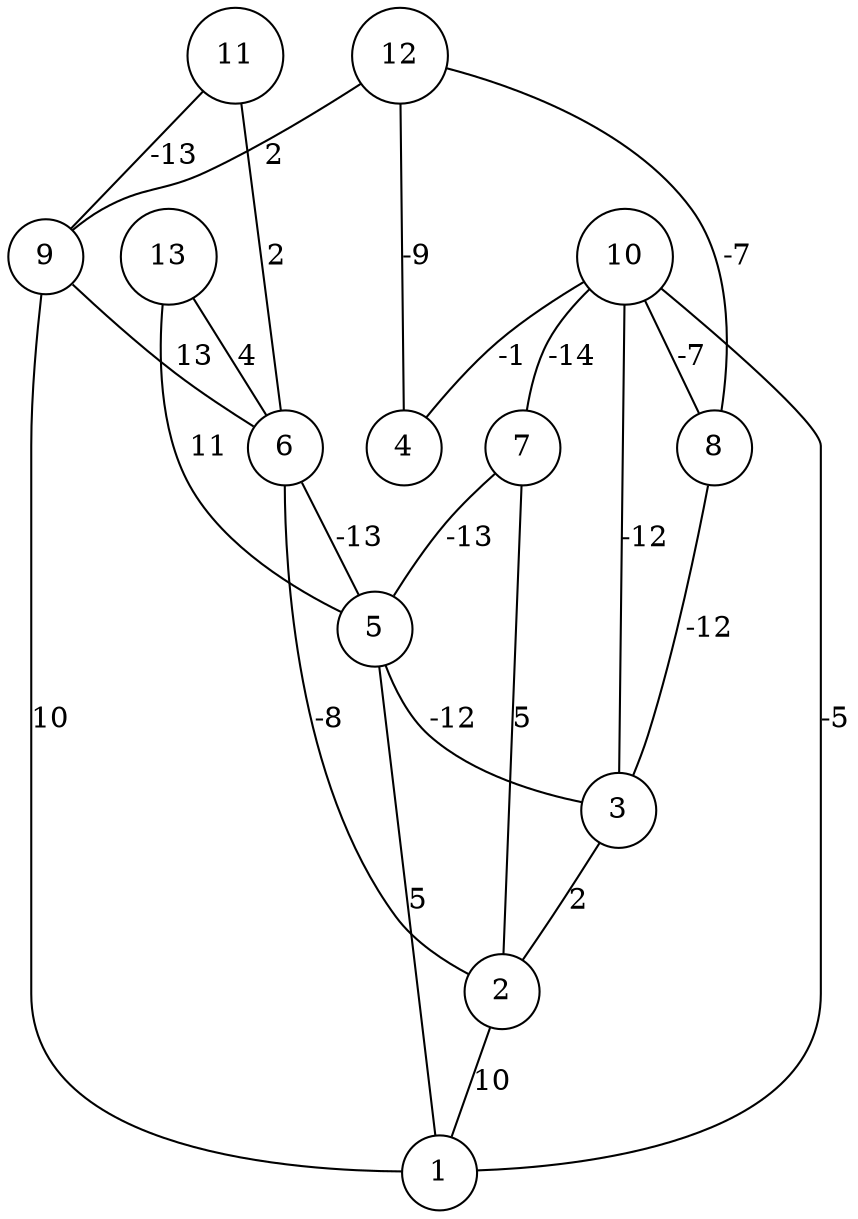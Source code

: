 graph { 
	 fontname="Helvetica,Arial,sans-serif" 
	 node [shape = circle]; 
	 13 -- 5 [label = "11"];
	 13 -- 6 [label = "4"];
	 12 -- 4 [label = "-9"];
	 12 -- 8 [label = "-7"];
	 12 -- 9 [label = "2"];
	 11 -- 6 [label = "2"];
	 11 -- 9 [label = "-13"];
	 10 -- 1 [label = "-5"];
	 10 -- 3 [label = "-12"];
	 10 -- 4 [label = "-1"];
	 10 -- 7 [label = "-14"];
	 10 -- 8 [label = "-7"];
	 9 -- 1 [label = "10"];
	 9 -- 6 [label = "13"];
	 8 -- 3 [label = "-12"];
	 7 -- 2 [label = "5"];
	 7 -- 5 [label = "-13"];
	 6 -- 2 [label = "-8"];
	 6 -- 5 [label = "-13"];
	 5 -- 1 [label = "5"];
	 5 -- 3 [label = "-12"];
	 3 -- 2 [label = "2"];
	 2 -- 1 [label = "10"];
	 1;
	 2;
	 3;
	 4;
	 5;
	 6;
	 7;
	 8;
	 9;
	 10;
	 11;
	 12;
	 13;
}
